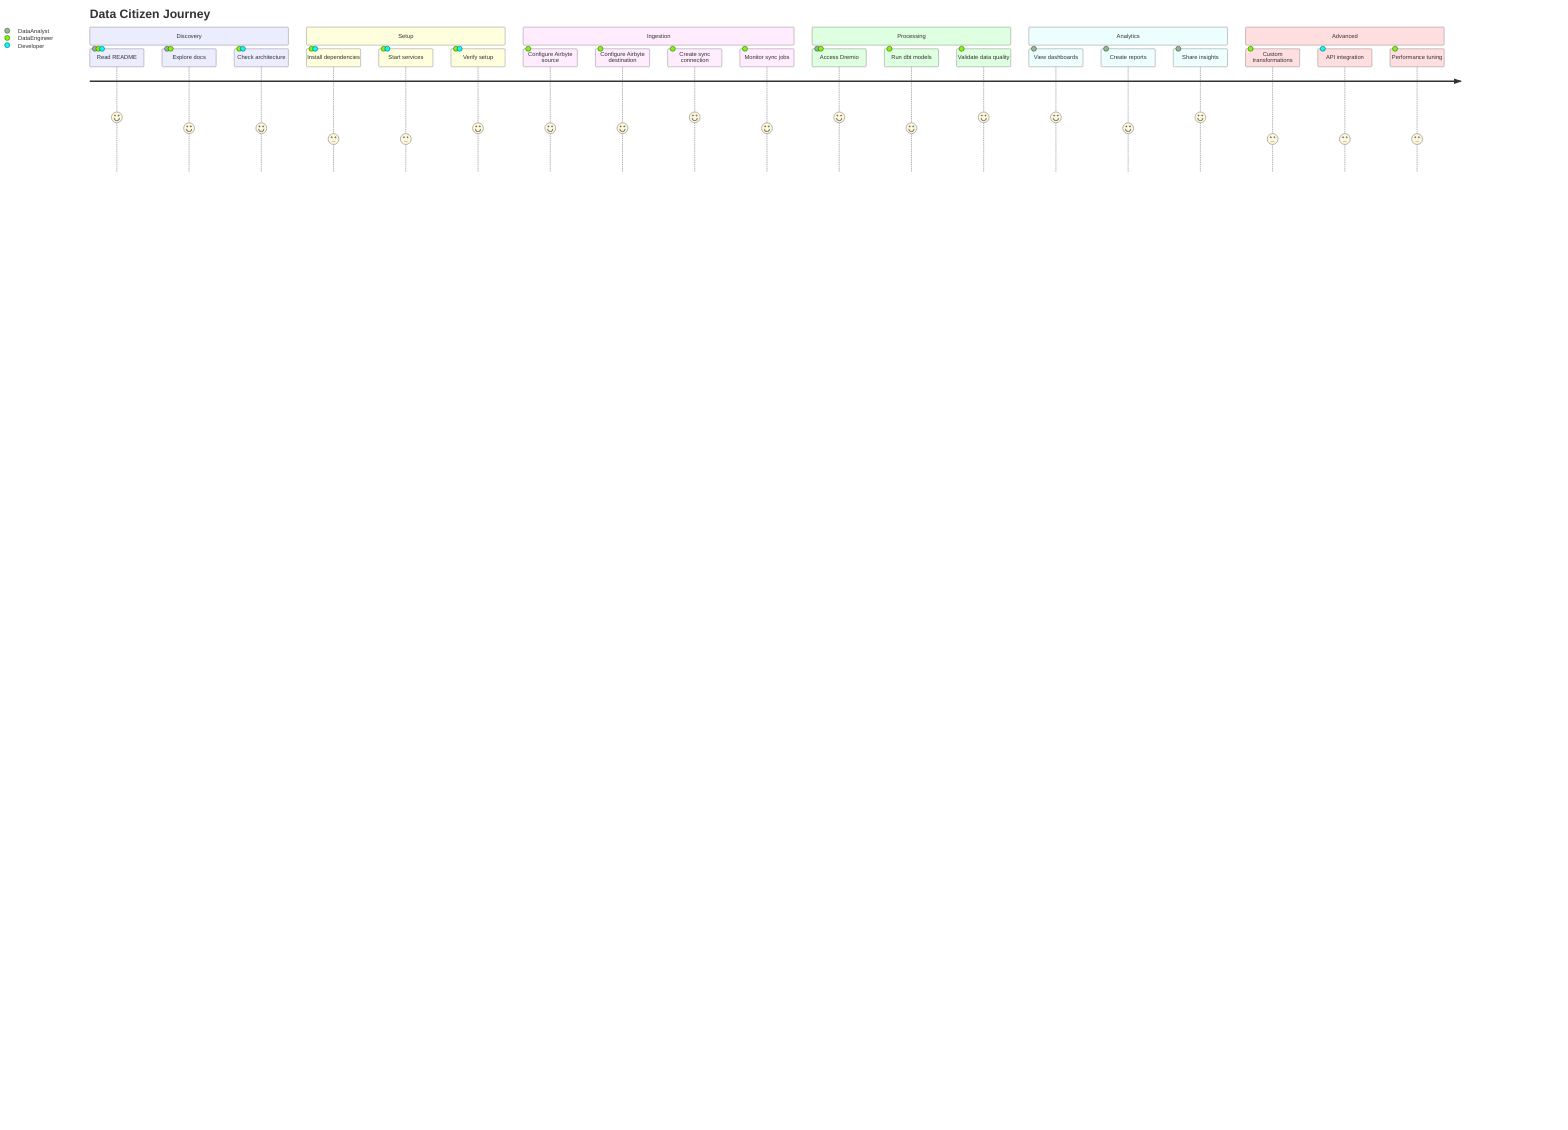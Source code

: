 journey
    title Data Citizen Journey
    section Discovery
        Read README: 5: DataAnalyst, DataEngineer, Developer
        Explore docs: 4: DataAnalyst, DataEngineer
        Check architecture: 4: DataEngineer, Developer
    section Setup
        Install dependencies: 3: DataEngineer, Developer
        Start services: 3: DataEngineer, Developer
        Verify setup: 4: DataEngineer, Developer
    section Ingestion
        Configure Airbyte source: 4: DataEngineer
        Configure Airbyte destination: 4: DataEngineer
        Create sync connection: 5: DataEngineer
        Monitor sync jobs: 4: DataEngineer
    section Processing
        Access Dremio: 5: DataAnalyst, DataEngineer
        Run dbt models: 4: DataEngineer
        Validate data quality: 5: DataEngineer
    section Analytics
        View dashboards: 5: DataAnalyst
        Create reports: 4: DataAnalyst
        Share insights: 5: DataAnalyst
    section Advanced
        Custom transformations: 3: DataEngineer
        API integration: 3: Developer
        Performance tuning: 3: DataEngineer